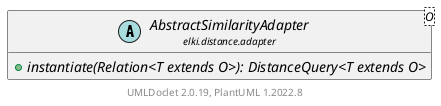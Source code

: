 @startuml
    remove .*\.(Instance|Par|Parameterizer|Factory)$
    set namespaceSeparator none
    hide empty fields
    hide empty methods

    abstract class "<size:14>AbstractSimilarityAdapter.Instance\n<size:10>elki.distance.adapter" as elki.distance.adapter.AbstractSimilarityAdapter.Instance<O> [[AbstractSimilarityAdapter.Instance.html]] {
        -similarityQuery: SimilarityQuery<? super O>
        +Instance(Relation<O>, Distance<? super O>, SimilarityQuery<? super O>)
        {abstract} +transform(double): double
        +distance(DBIDRef, DBIDRef): double
    }

    abstract class "<size:14>AbstractDatabaseDistance.Instance\n<size:10>elki.distance" as elki.distance.AbstractDatabaseDistance.Instance<O> [[../AbstractDatabaseDistance.Instance.html]]
    abstract class "<size:14>AbstractSimilarityAdapter\n<size:10>elki.distance.adapter" as elki.distance.adapter.AbstractSimilarityAdapter<O> [[AbstractSimilarityAdapter.html]] {
        {abstract} +instantiate(Relation<T extends O>): DistanceQuery<T extends O>
    }

    elki.distance.AbstractDatabaseDistance.Instance <|-- elki.distance.adapter.AbstractSimilarityAdapter.Instance
    elki.distance.adapter.AbstractSimilarityAdapter +-- elki.distance.adapter.AbstractSimilarityAdapter.Instance

    center footer UMLDoclet 2.0.19, PlantUML 1.2022.8
@enduml
